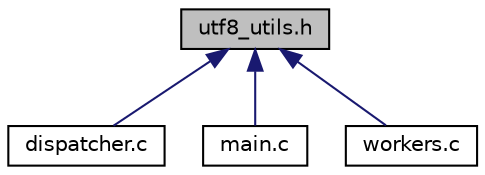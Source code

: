 digraph "utf8_utils.h"
{
 // LATEX_PDF_SIZE
  edge [fontname="Helvetica",fontsize="10",labelfontname="Helvetica",labelfontsize="10"];
  node [fontname="Helvetica",fontsize="10",shape=record];
  Node1 [label="utf8_utils.h",height=0.2,width=0.4,color="black", fillcolor="grey75", style="filled", fontcolor="black",tooltip="Header file for UTF-8 utility functions."];
  Node1 -> Node2 [dir="back",color="midnightblue",fontsize="10",style="solid",fontname="Helvetica"];
  Node2 [label="dispatcher.c",height=0.2,width=0.4,color="black", fillcolor="white", style="filled",URL="$dispatcher_8c.html",tooltip="Dispatcher program for processing files in chunks."];
  Node1 -> Node3 [dir="back",color="midnightblue",fontsize="10",style="solid",fontname="Helvetica"];
  Node3 [label="main.c",height=0.2,width=0.4,color="black", fillcolor="white", style="filled",URL="$main_8c.html",tooltip="Main program for parallel file processing using MPI."];
  Node1 -> Node4 [dir="back",color="midnightblue",fontsize="10",style="solid",fontname="Helvetica"];
  Node4 [label="workers.c",height=0.2,width=0.4,color="black", fillcolor="white", style="filled",URL="$workers_8c.html",tooltip="Worker functions for processing data chunks."];
}
